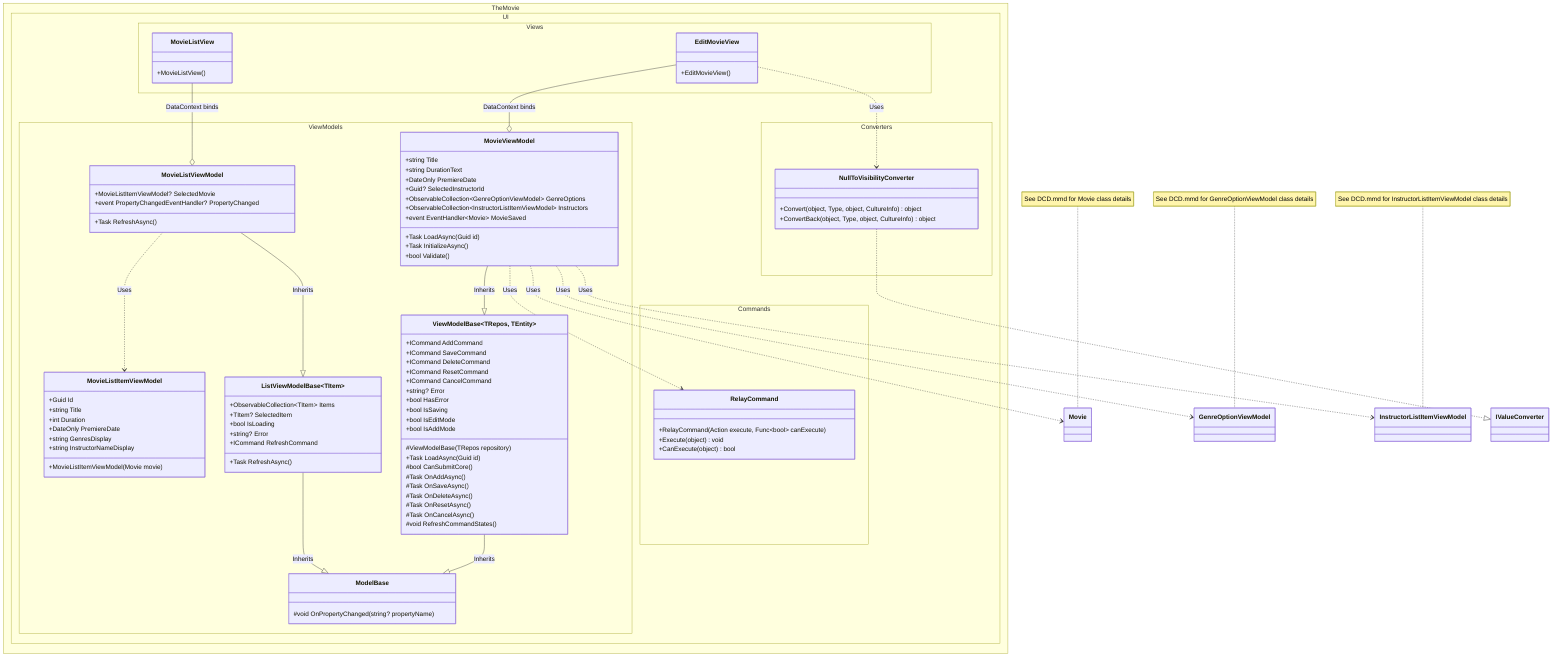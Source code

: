 ﻿classDiagram
    direction TB
    Title MVVM Diagram - EditMovieView and MovieListView

    %% See other DCD for Movie, MovieRepository, GenreOptionViewModel, and InstructorListItemViewModel class details
    %% This diagram focuses on the MVVM structure for EditMovieView and MovieListView

    namespace TheMovie.UI.Views {
        class EditMovieView {
            +EditMovieView()
        }

        class MovieListView {
            +MovieListView()
        }
    }

    namespace TheMovie.UI.ViewModels {
        class MovieViewModel {
                +string Title
                +string DurationText
                +DateOnly PremiereDate
                +Guid? SelectedInstructorId
                +ObservableCollection~GenreOptionViewModel~ GenreOptions
                +ObservableCollection~InstructorListItemViewModel~ Instructors
                +event EventHandler~Movie~ MovieSaved
                +Task LoadAsync(Guid id)
                +Task InitializeAsync()
                +bool Validate()
        }

        class MovieListViewModel {
            +MovieListItemViewModel? SelectedMovie
            +Task RefreshAsync()
            +event PropertyChangedEventHandler? PropertyChanged

        }

        class MovieListItemViewModel {
            +Guid Id
            +string Title
            +int Duration
            +DateOnly PremiereDate
            +string GenresDisplay
            +string InstructorNameDisplay
            +MovieListItemViewModel(Movie movie)
        }

        class ViewModelBase~TRepos, TEntity~ {
            #ViewModelBase(TRepos repository)
            +ICommand AddCommand
            +ICommand SaveCommand
            +ICommand DeleteCommand
            +ICommand ResetCommand
            +ICommand CancelCommand
            +string? Error
            +bool HasError
            +bool IsSaving
            +bool IsEditMode
            +bool IsAddMode
            +Task LoadAsync(Guid id)
            #bool CanSubmitCore()
            #Task OnAddAsync()
            #Task OnSaveAsync()
            #Task OnDeleteAsync()
            #Task OnResetAsync()
            #Task OnCancelAsync()
            #void RefreshCommandStates()
        }

        class ListViewModelBase~TItem~ {
            +ObservableCollection~TItem~ Items
            +TItem? SelectedItem
            +bool IsLoading
            +string? Error
            +ICommand RefreshCommand
            +Task RefreshAsync()
        }

        class ModelBase {
            #void OnPropertyChanged(string? propertyName)
        }
    }

    namespace TheMovie.UI.Commands {
        class RelayCommand {
            +RelayCommand(Action execute, Func~bool~ canExecute)
            +Execute(object) void
            +CanExecute(object) bool
        }
    }
    namespace TheMovie.UI.Converters {
        class NullToVisibilityConverter {
            +Convert(object, Type, object, CultureInfo) object
            +ConvertBack(object, Type, object, CultureInfo) object
        }
    }
    
    EditMovieView ..> NullToVisibilityConverter : Uses
    EditMovieView --o MovieViewModel : DataContext binds

    ListViewModelBase~TItem~ --|> ModelBase : Inherits
    MovieListViewModel --|> ListViewModelBase~MovieListItemViewModel~ : Inherits
    MovieListView --o MovieListViewModel : DataContext binds
    MovieListViewModel ..> MovieListItemViewModel : Uses

    ViewModelBase~TRepos, TEntity~ --|> ModelBase : Inherits
    MovieViewModel --|> ViewModelBase~IMovieRepository, Movie~ : Inherits
    MovieViewModel ..> Movie : Uses
    MovieViewModel ..> GenreOptionViewModel : Uses
    MovieViewModel ..> InstructorListItemViewModel : Uses
    MovieViewModel ..> RelayCommand : Uses

    NullToVisibilityConverter ..|> IValueConverter

    note for Movie "See DCD.mmd for Movie class details"
    note for GenreOptionViewModel "See DCD.mmd for GenreOptionViewModel class details"
    note for InstructorListItemViewModel "See DCD.mmd for InstructorListItemViewModel class details"